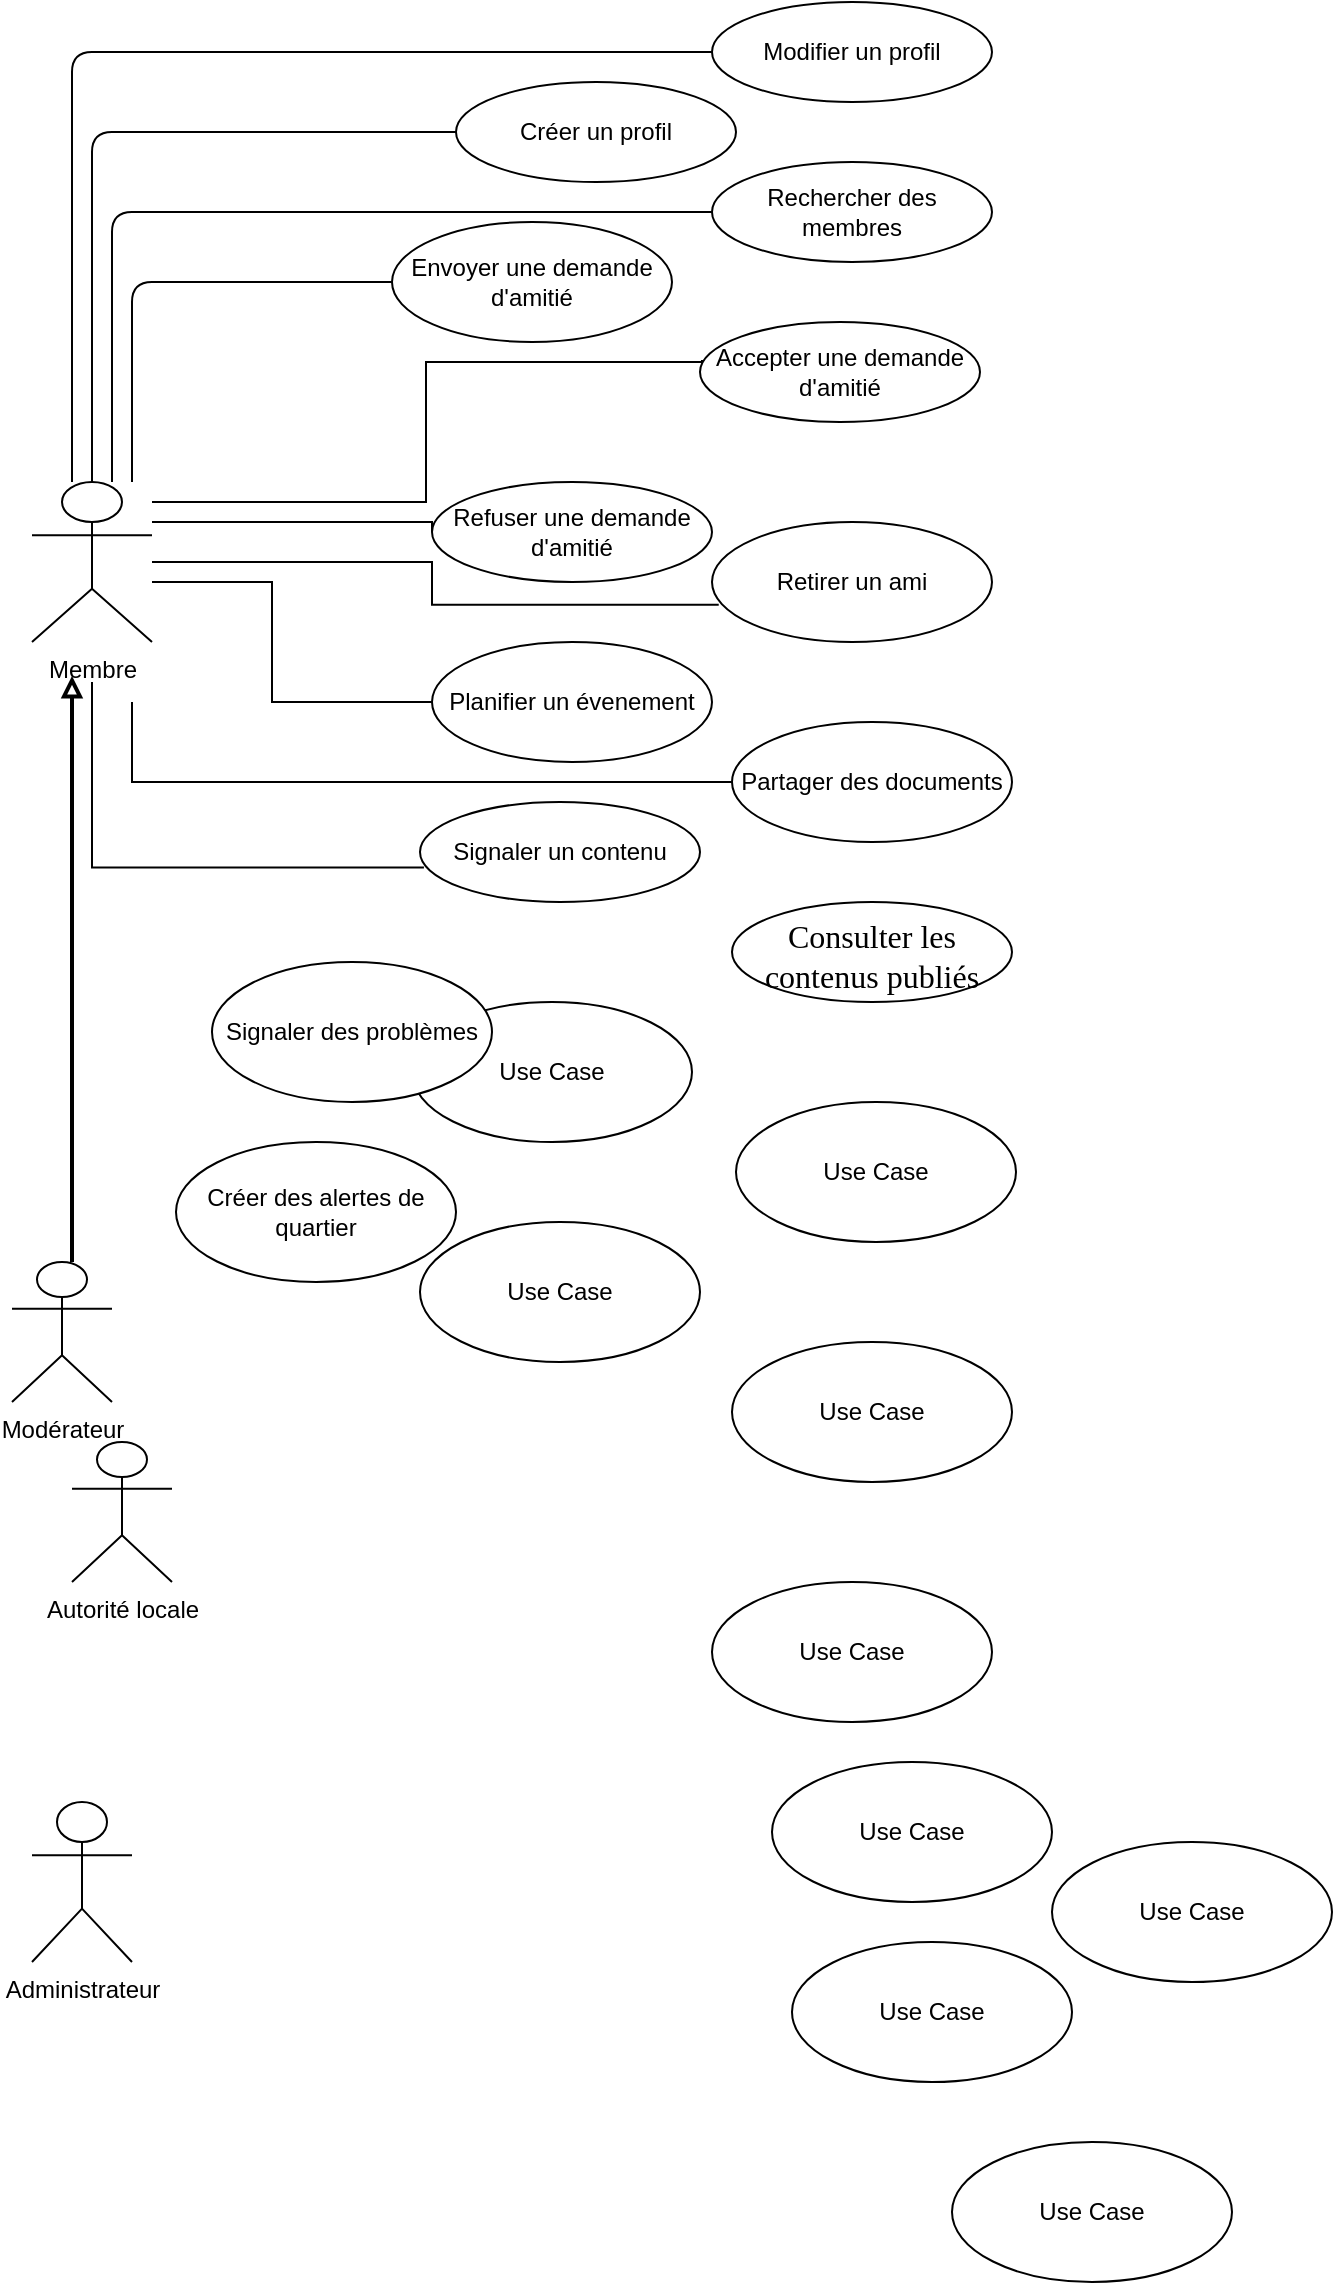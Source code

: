 <mxfile version="20.8.11" type="github">
  <diagram name="Page-1" id="cVRP9dDC0YZTdnCnwYyS">
    <mxGraphModel dx="747" dy="1297" grid="1" gridSize="10" guides="1" tooltips="1" connect="1" arrows="1" fold="1" page="1" pageScale="1" pageWidth="583" pageHeight="827" math="0" shadow="0">
      <root>
        <mxCell id="0" />
        <mxCell id="1" parent="0" />
        <mxCell id="FE7aA5v-2RjCPHsqH8Ux-58" style="edgeStyle=orthogonalEdgeStyle;orthogonalLoop=1;jettySize=auto;html=1;entryX=0;entryY=0.5;entryDx=0;entryDy=0;endArrow=none;endFill=0;rounded=1;" edge="1" parent="1" source="FE7aA5v-2RjCPHsqH8Ux-1" target="FE7aA5v-2RjCPHsqH8Ux-53">
          <mxGeometry relative="1" as="geometry">
            <Array as="points">
              <mxPoint x="110" y="-15" />
            </Array>
          </mxGeometry>
        </mxCell>
        <mxCell id="FE7aA5v-2RjCPHsqH8Ux-63" style="edgeStyle=orthogonalEdgeStyle;rounded=1;orthogonalLoop=1;jettySize=auto;html=1;entryX=0;entryY=0.5;entryDx=0;entryDy=0;endArrow=none;endFill=0;" edge="1" parent="1" source="FE7aA5v-2RjCPHsqH8Ux-1" target="FE7aA5v-2RjCPHsqH8Ux-43">
          <mxGeometry relative="1" as="geometry">
            <Array as="points">
              <mxPoint x="100" y="-55" />
            </Array>
          </mxGeometry>
        </mxCell>
        <mxCell id="FE7aA5v-2RjCPHsqH8Ux-64" style="edgeStyle=orthogonalEdgeStyle;rounded=1;orthogonalLoop=1;jettySize=auto;html=1;entryX=0;entryY=0.5;entryDx=0;entryDy=0;endArrow=none;endFill=0;" edge="1" parent="1" source="FE7aA5v-2RjCPHsqH8Ux-1" target="FE7aA5v-2RjCPHsqH8Ux-52">
          <mxGeometry relative="1" as="geometry">
            <Array as="points">
              <mxPoint x="120" y="25" />
            </Array>
          </mxGeometry>
        </mxCell>
        <mxCell id="FE7aA5v-2RjCPHsqH8Ux-65" style="edgeStyle=orthogonalEdgeStyle;rounded=1;orthogonalLoop=1;jettySize=auto;html=1;entryX=0;entryY=0.5;entryDx=0;entryDy=0;endArrow=none;endFill=0;" edge="1" parent="1" source="FE7aA5v-2RjCPHsqH8Ux-1" target="FE7aA5v-2RjCPHsqH8Ux-47">
          <mxGeometry relative="1" as="geometry">
            <Array as="points">
              <mxPoint x="130" y="60" />
            </Array>
          </mxGeometry>
        </mxCell>
        <mxCell id="FE7aA5v-2RjCPHsqH8Ux-66" style="edgeStyle=orthogonalEdgeStyle;rounded=0;orthogonalLoop=1;jettySize=auto;html=1;entryX=0.007;entryY=0.38;entryDx=0;entryDy=0;entryPerimeter=0;endArrow=none;endFill=0;" edge="1" parent="1" source="FE7aA5v-2RjCPHsqH8Ux-1" target="FE7aA5v-2RjCPHsqH8Ux-38">
          <mxGeometry relative="1" as="geometry">
            <Array as="points">
              <mxPoint x="277" y="170" />
              <mxPoint x="277" y="100" />
            </Array>
          </mxGeometry>
        </mxCell>
        <mxCell id="FE7aA5v-2RjCPHsqH8Ux-67" style="edgeStyle=orthogonalEdgeStyle;rounded=0;orthogonalLoop=1;jettySize=auto;html=1;entryX=0;entryY=0.5;entryDx=0;entryDy=0;endArrow=none;endFill=0;" edge="1" parent="1" source="FE7aA5v-2RjCPHsqH8Ux-1" target="FE7aA5v-2RjCPHsqH8Ux-34">
          <mxGeometry relative="1" as="geometry">
            <mxPoint x="140" y="190" as="sourcePoint" />
            <Array as="points">
              <mxPoint x="280" y="180" />
            </Array>
          </mxGeometry>
        </mxCell>
        <mxCell id="FE7aA5v-2RjCPHsqH8Ux-68" style="edgeStyle=orthogonalEdgeStyle;rounded=0;orthogonalLoop=1;jettySize=auto;html=1;entryX=0.024;entryY=0.69;entryDx=0;entryDy=0;entryPerimeter=0;endArrow=none;endFill=0;" edge="1" parent="1" source="FE7aA5v-2RjCPHsqH8Ux-1" target="FE7aA5v-2RjCPHsqH8Ux-33">
          <mxGeometry relative="1" as="geometry" />
        </mxCell>
        <mxCell id="FE7aA5v-2RjCPHsqH8Ux-69" style="edgeStyle=orthogonalEdgeStyle;rounded=0;orthogonalLoop=1;jettySize=auto;html=1;entryX=0;entryY=0.5;entryDx=0;entryDy=0;endArrow=none;endFill=0;" edge="1" parent="1" source="FE7aA5v-2RjCPHsqH8Ux-1" target="FE7aA5v-2RjCPHsqH8Ux-51">
          <mxGeometry relative="1" as="geometry">
            <Array as="points">
              <mxPoint x="200" y="210" />
              <mxPoint x="200" y="270" />
            </Array>
          </mxGeometry>
        </mxCell>
        <mxCell id="FE7aA5v-2RjCPHsqH8Ux-70" style="edgeStyle=orthogonalEdgeStyle;rounded=0;orthogonalLoop=1;jettySize=auto;html=1;endArrow=none;endFill=0;entryX=0;entryY=0.5;entryDx=0;entryDy=0;" edge="1" parent="1" target="FE7aA5v-2RjCPHsqH8Ux-50">
          <mxGeometry relative="1" as="geometry">
            <mxPoint x="410" y="360" as="targetPoint" />
            <mxPoint x="130" y="270" as="sourcePoint" />
            <Array as="points">
              <mxPoint x="130" y="270" />
              <mxPoint x="130" y="310" />
            </Array>
          </mxGeometry>
        </mxCell>
        <mxCell id="FE7aA5v-2RjCPHsqH8Ux-71" style="edgeStyle=orthogonalEdgeStyle;rounded=0;orthogonalLoop=1;jettySize=auto;html=1;endArrow=none;endFill=0;entryX=0.014;entryY=0.656;entryDx=0;entryDy=0;entryPerimeter=0;" edge="1" parent="1" target="FE7aA5v-2RjCPHsqH8Ux-45">
          <mxGeometry relative="1" as="geometry">
            <mxPoint x="270" y="360" as="targetPoint" />
            <mxPoint x="110" y="260" as="sourcePoint" />
            <Array as="points">
              <mxPoint x="110" y="353" />
            </Array>
          </mxGeometry>
        </mxCell>
        <mxCell id="FE7aA5v-2RjCPHsqH8Ux-1" value="Membre" style="shape=umlActor;verticalLabelPosition=bottom;verticalAlign=top;html=1;outlineConnect=0;" vertex="1" parent="1">
          <mxGeometry x="80" y="160" width="60" height="80" as="geometry" />
        </mxCell>
        <mxCell id="FE7aA5v-2RjCPHsqH8Ux-72" style="edgeStyle=orthogonalEdgeStyle;rounded=0;orthogonalLoop=1;jettySize=auto;html=1;endArrow=block;endFill=0;strokeWidth=2;" edge="1" parent="1" source="FE7aA5v-2RjCPHsqH8Ux-4">
          <mxGeometry relative="1" as="geometry">
            <mxPoint x="100" y="257" as="targetPoint" />
            <Array as="points">
              <mxPoint x="100" y="400" />
              <mxPoint x="100" y="400" />
            </Array>
          </mxGeometry>
        </mxCell>
        <mxCell id="FE7aA5v-2RjCPHsqH8Ux-4" value="Modérateur" style="shape=umlActor;verticalLabelPosition=bottom;verticalAlign=top;html=1;outlineConnect=0;" vertex="1" parent="1">
          <mxGeometry x="70" y="550" width="50" height="70" as="geometry" />
        </mxCell>
        <mxCell id="FE7aA5v-2RjCPHsqH8Ux-5" value="Autorité locale" style="shape=umlActor;verticalLabelPosition=bottom;verticalAlign=top;html=1;outlineConnect=0;" vertex="1" parent="1">
          <mxGeometry x="100" y="640" width="50" height="70" as="geometry" />
        </mxCell>
        <mxCell id="FE7aA5v-2RjCPHsqH8Ux-10" value="Administrateur" style="shape=umlActor;verticalLabelPosition=bottom;verticalAlign=top;html=1;outlineConnect=0;" vertex="1" parent="1">
          <mxGeometry x="80" y="820" width="50" height="80" as="geometry" />
        </mxCell>
        <mxCell id="FE7aA5v-2RjCPHsqH8Ux-32" value="Use Case" style="ellipse;whiteSpace=wrap;html=1;" vertex="1" parent="1">
          <mxGeometry x="420" y="710" width="140" height="70" as="geometry" />
        </mxCell>
        <mxCell id="FE7aA5v-2RjCPHsqH8Ux-33" value="Retirer un ami" style="ellipse;whiteSpace=wrap;html=1;" vertex="1" parent="1">
          <mxGeometry x="420" y="180" width="140" height="60" as="geometry" />
        </mxCell>
        <mxCell id="FE7aA5v-2RjCPHsqH8Ux-34" value="Refuser une demande d&#39;amitié" style="ellipse;whiteSpace=wrap;html=1;" vertex="1" parent="1">
          <mxGeometry x="280" y="160" width="140" height="50" as="geometry" />
        </mxCell>
        <mxCell id="FE7aA5v-2RjCPHsqH8Ux-35" value="Use Case" style="ellipse;whiteSpace=wrap;html=1;" vertex="1" parent="1">
          <mxGeometry x="432" y="470" width="140" height="70" as="geometry" />
        </mxCell>
        <mxCell id="FE7aA5v-2RjCPHsqH8Ux-36" value="Use Case" style="ellipse;whiteSpace=wrap;html=1;" vertex="1" parent="1">
          <mxGeometry x="270" y="420" width="140" height="70" as="geometry" />
        </mxCell>
        <mxCell id="FE7aA5v-2RjCPHsqH8Ux-37" value="Use Case" style="ellipse;whiteSpace=wrap;html=1;" vertex="1" parent="1">
          <mxGeometry x="274" y="530" width="140" height="70" as="geometry" />
        </mxCell>
        <mxCell id="FE7aA5v-2RjCPHsqH8Ux-38" value="Accepter une demande d&#39;amitié" style="ellipse;whiteSpace=wrap;html=1;" vertex="1" parent="1">
          <mxGeometry x="414" y="80" width="140" height="50" as="geometry" />
        </mxCell>
        <mxCell id="FE7aA5v-2RjCPHsqH8Ux-39" value="Créer des alertes de quartier" style="ellipse;whiteSpace=wrap;html=1;" vertex="1" parent="1">
          <mxGeometry x="152" y="490" width="140" height="70" as="geometry" />
        </mxCell>
        <mxCell id="FE7aA5v-2RjCPHsqH8Ux-40" value="Use Case" style="ellipse;whiteSpace=wrap;html=1;" vertex="1" parent="1">
          <mxGeometry x="590" y="840" width="140" height="70" as="geometry" />
        </mxCell>
        <mxCell id="FE7aA5v-2RjCPHsqH8Ux-41" value="Use Case" style="ellipse;whiteSpace=wrap;html=1;" vertex="1" parent="1">
          <mxGeometry x="540" y="990" width="140" height="70" as="geometry" />
        </mxCell>
        <mxCell id="FE7aA5v-2RjCPHsqH8Ux-42" value="Signaler des problèmes" style="ellipse;whiteSpace=wrap;html=1;" vertex="1" parent="1">
          <mxGeometry x="170" y="400" width="140" height="70" as="geometry" />
        </mxCell>
        <mxCell id="FE7aA5v-2RjCPHsqH8Ux-43" value="Modifier un profil" style="ellipse;whiteSpace=wrap;html=1;" vertex="1" parent="1">
          <mxGeometry x="420" y="-80" width="140" height="50" as="geometry" />
        </mxCell>
        <mxCell id="FE7aA5v-2RjCPHsqH8Ux-44" value="Use Case" style="ellipse;whiteSpace=wrap;html=1;" vertex="1" parent="1">
          <mxGeometry x="460" y="890" width="140" height="70" as="geometry" />
        </mxCell>
        <mxCell id="FE7aA5v-2RjCPHsqH8Ux-45" value="Signaler un contenu" style="ellipse;whiteSpace=wrap;html=1;" vertex="1" parent="1">
          <mxGeometry x="274" y="320" width="140" height="50" as="geometry" />
        </mxCell>
        <mxCell id="FE7aA5v-2RjCPHsqH8Ux-46" value="Use Case" style="ellipse;whiteSpace=wrap;html=1;" vertex="1" parent="1">
          <mxGeometry x="430" y="590" width="140" height="70" as="geometry" />
        </mxCell>
        <mxCell id="FE7aA5v-2RjCPHsqH8Ux-47" value="Envoyer une demande d&#39;amitié" style="ellipse;whiteSpace=wrap;html=1;" vertex="1" parent="1">
          <mxGeometry x="260" y="30" width="140" height="60" as="geometry" />
        </mxCell>
        <mxCell id="FE7aA5v-2RjCPHsqH8Ux-48" value="Use Case" style="ellipse;whiteSpace=wrap;html=1;" vertex="1" parent="1">
          <mxGeometry x="450" y="800" width="140" height="70" as="geometry" />
        </mxCell>
        <mxCell id="FE7aA5v-2RjCPHsqH8Ux-49" value="&lt;p style=&quot;line-height:1.295;margin-top:12pt;margin-bottom:12pt;&quot; dir=&quot;ltr&quot;&gt;&lt;/p&gt;&lt;div&gt;&lt;/div&gt;&lt;span style=&quot;font-size: 12pt; font-family: &amp;quot;Times New Roman&amp;quot;; background-color: transparent; font-variant-numeric: normal; font-variant-east-asian: normal; vertical-align: baseline;&quot;&gt;Consulter les contenus publiés&lt;/span&gt;&lt;p&gt;&lt;/p&gt;&lt;span id=&quot;docs-internal-guid-a20ea616-7fff-8c4e-8c6b-fa20bed5b29d&quot;&gt;&lt;/span&gt;" style="ellipse;whiteSpace=wrap;html=1;" vertex="1" parent="1">
          <mxGeometry x="430" y="370" width="140" height="50" as="geometry" />
        </mxCell>
        <mxCell id="FE7aA5v-2RjCPHsqH8Ux-50" value="Partager des documents" style="ellipse;whiteSpace=wrap;html=1;" vertex="1" parent="1">
          <mxGeometry x="430" y="280" width="140" height="60" as="geometry" />
        </mxCell>
        <mxCell id="FE7aA5v-2RjCPHsqH8Ux-51" value="Planifier un évenement" style="ellipse;whiteSpace=wrap;html=1;" vertex="1" parent="1">
          <mxGeometry x="280" y="240" width="140" height="60" as="geometry" />
        </mxCell>
        <mxCell id="FE7aA5v-2RjCPHsqH8Ux-52" value="Rechercher des membres" style="ellipse;whiteSpace=wrap;html=1;" vertex="1" parent="1">
          <mxGeometry x="420" width="140" height="50" as="geometry" />
        </mxCell>
        <mxCell id="FE7aA5v-2RjCPHsqH8Ux-53" value="Créer un profil" style="ellipse;whiteSpace=wrap;html=1;" vertex="1" parent="1">
          <mxGeometry x="292" y="-40" width="140" height="50" as="geometry" />
        </mxCell>
      </root>
    </mxGraphModel>
  </diagram>
</mxfile>
